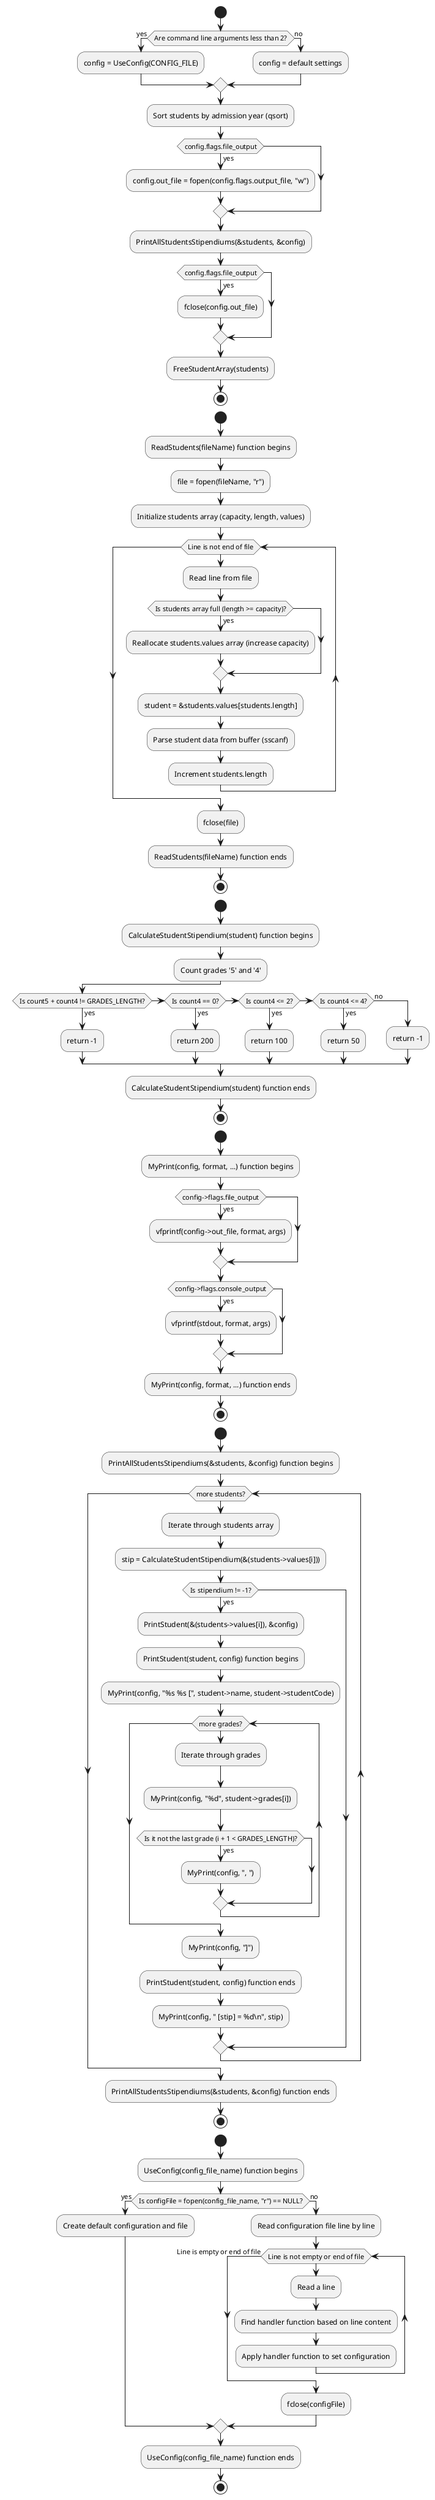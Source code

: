 @startuml
start

if (Are command line arguments less than 2?) then (yes)
:config = UseConfig(CONFIG_FILE);

else (no)
:config = default settings;
endif



:Sort students by admission year (qsort);

if (config.flags.file_output) then (yes)
    :config.out_file = fopen(config.flags.output_file, "w");
endif

:PrintAllStudentsStipendiums(&students, &config);


if (config.flags.file_output) then (yes)
:fclose(config.out_file);
endif

:FreeStudentArray(students);

stop
start
:ReadStudents(fileName) function begins;
:file = fopen(fileName, "r");
:Initialize students array (capacity, length, values);
while (Line is not end of file)
    :Read line from file;
    if (Is students array full (length >= capacity)?) then (yes)
        :Reallocate students.values array (increase capacity);
    endif
    :student = &students.values[students.length];
    :Parse student data from buffer (sscanf);
    :Increment students.length;
endwhile
:fclose(file);
:ReadStudents(fileName) function ends;
stop
start
:CalculateStudentStipendium(student) function begins;
:Count grades '5' and '4';
if (Is count5 + count4 != GRADES_LENGTH?) then (yes)
    :return -1;
elseif (Is count4 == 0?) then (yes)
    :return 200;
elseif (Is count4 <= 2?) then (yes)
    :return 100;
elseif (Is count4 <= 4?) then (yes)
    :return 50;
else (no)
    :return -1;
endif
:CalculateStudentStipendium(student) function ends;
stop
start
:MyPrint(config, format, ...) function begins;
  if (config->flags.file_output) then (yes)
    :vfprintf(config->out_file, format, args);
  endif
  if (config->flags.console_output) then (yes)
    :vfprintf(stdout, format, args);
  endif
  :MyPrint(config, format, ...) function ends;
stop
start
:PrintAllStudentsStipendiums(&students, &config) function begins;
while (more students?)
    :Iterate through students array;
    :stip = CalculateStudentStipendium(&(students->values[i]));
    

    if (Is stipendium != -1?) then (yes)
        :PrintStudent(&(students->values[i]), &config);
        :PrintStudent(student, config) function begins;
        :MyPrint(config, "%s %s [", student->name, student->studentCode);
        
        while (more grades?)
            :Iterate through grades;
            :MyPrint(config, "%d", student->grades[i]);
            if (Is it not the last grade (i + 1 < GRADES_LENGTH)?) then (yes)
                :MyPrint(config, ", ");
            endif
        endwhile
        :MyPrint(config, "]");
        :PrintStudent(student, config) function ends;
        :MyPrint(config, " [stip] = %d\\n", stip);
    endif
endwhile

:PrintAllStudentsStipendiums(&students, &config) function ends;
stop
start
:UseConfig(config_file_name) function begins;
    if (Is configFile = fopen(config_file_name, "r") == NULL?) then (yes)
        :Create default configuration and file;
    else (no)
        :Read configuration file line by line;
        while (Line is not empty or end of file)
            :Read a line;
            :Find handler function based on line content;
            :Apply handler function to set configuration;
        endwhile (Line is empty or end of file)
        :fclose(configFile);
    endif
    :UseConfig(config_file_name) function ends;
stop
@enduml